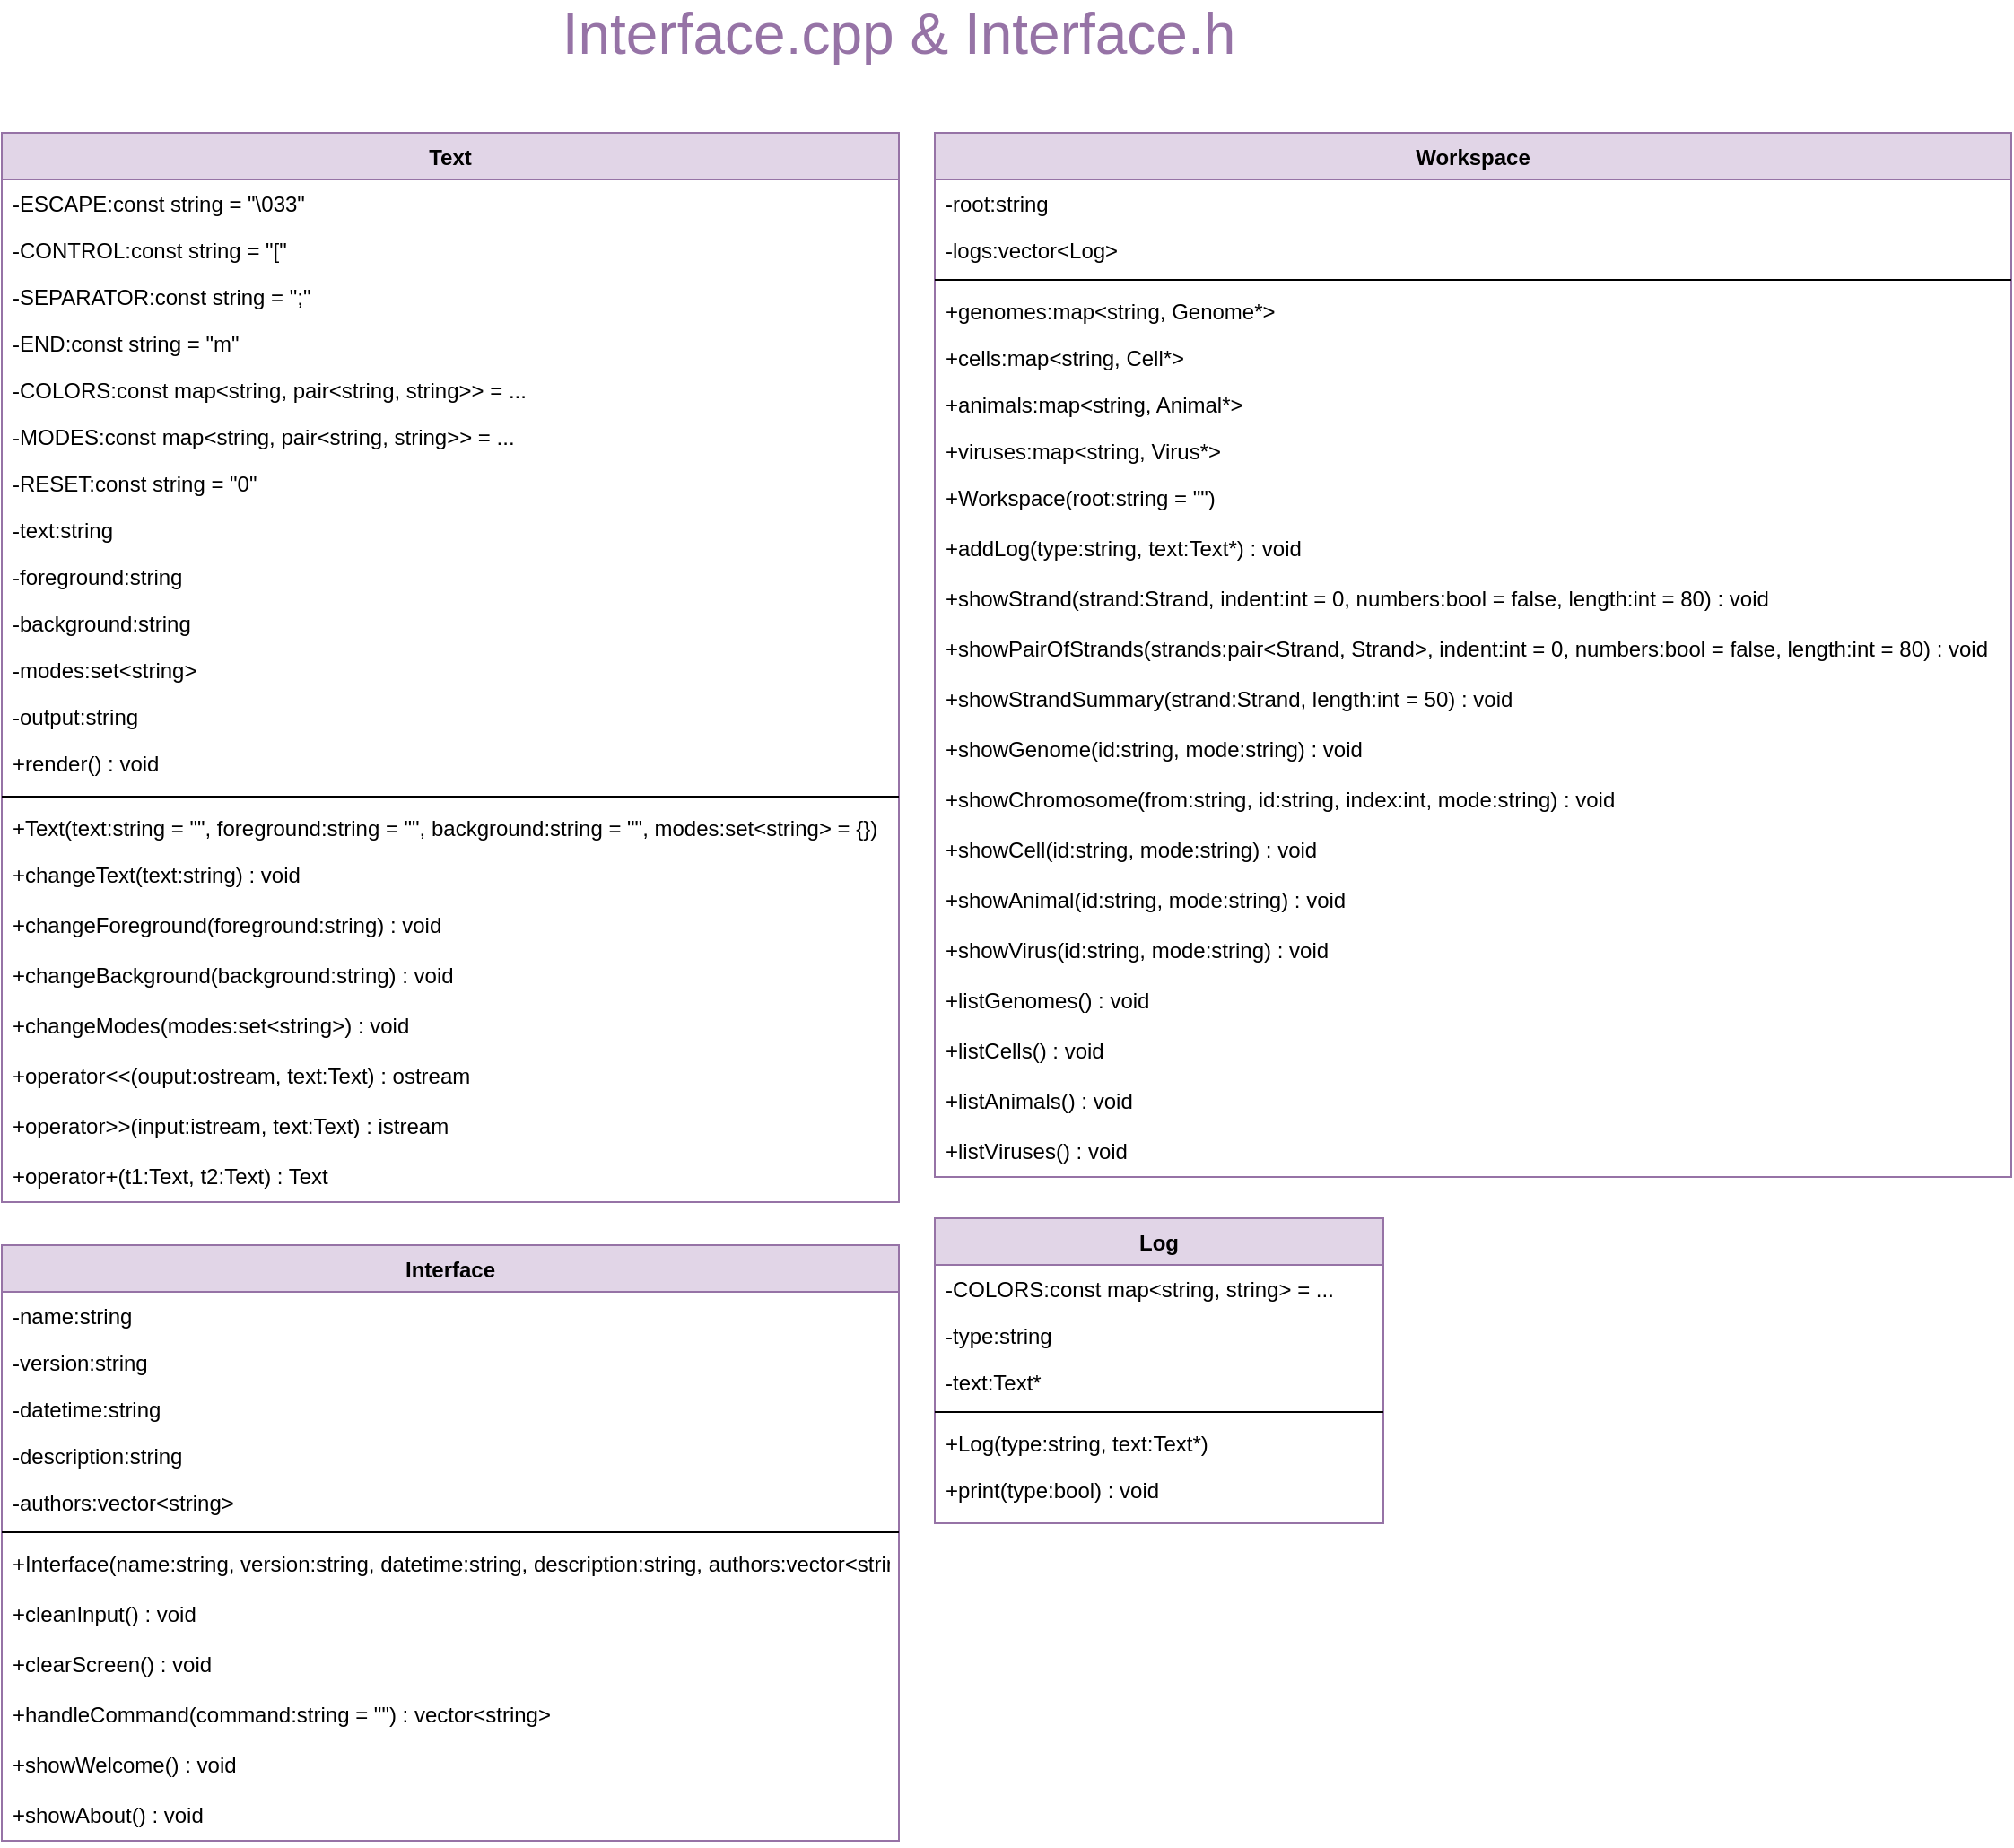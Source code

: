 <mxfile version="20.8.16" type="device"><diagram name="Page-1" id="Bfl2PcAvvotqn7MlZ9hB"><mxGraphModel dx="1376" dy="843" grid="1" gridSize="10" guides="1" tooltips="1" connect="1" arrows="1" fold="1" page="1" pageScale="1" pageWidth="850" pageHeight="1100" math="0" shadow="0"><root><mxCell id="0"/><mxCell id="1" parent="0"/><mxCell id="yZ_PJo_cQ-xDds8gG_ay-1" value="&lt;span style=&quot;font-size: 32px;&quot;&gt;Interface.cpp&lt;/span&gt; &amp;amp; &lt;span style=&quot;font-size: 32px;&quot;&gt;Interface.h&lt;/span&gt;" style="text;html=1;strokeColor=none;fillColor=none;align=center;verticalAlign=middle;whiteSpace=wrap;rounded=0;fontSize=32;fontColor=#9673A6;" parent="1" vertex="1"><mxGeometry x="380" y="90" width="400" height="30" as="geometry"/></mxCell><mxCell id="yZ_PJo_cQ-xDds8gG_ay-2" value="Text" style="swimlane;fontStyle=1;align=center;verticalAlign=top;childLayout=stackLayout;horizontal=1;startSize=26;horizontalStack=0;resizeParent=1;resizeLast=0;collapsible=1;marginBottom=0;rounded=0;shadow=0;strokeWidth=1;fillColor=#e1d5e7;strokeColor=#9673a6;swimlaneFillColor=default;" parent="1" vertex="1"><mxGeometry x="80" y="160" width="500" height="596" as="geometry"><mxRectangle x="550" y="140" width="160" height="26" as="alternateBounds"/></mxGeometry></mxCell><mxCell id="yZ_PJo_cQ-xDds8gG_ay-3" value="-ESCAPE:const string = &quot;\033&quot;" style="text;align=left;verticalAlign=top;spacingLeft=4;spacingRight=4;overflow=hidden;rotatable=0;points=[[0,0.5],[1,0.5]];portConstraint=eastwest;" parent="yZ_PJo_cQ-xDds8gG_ay-2" vertex="1"><mxGeometry y="26" width="500" height="26" as="geometry"/></mxCell><mxCell id="yZ_PJo_cQ-xDds8gG_ay-4" value="-CONTROL:const string = &quot;[&quot;" style="text;align=left;verticalAlign=top;spacingLeft=4;spacingRight=4;overflow=hidden;rotatable=0;points=[[0,0.5],[1,0.5]];portConstraint=eastwest;" parent="yZ_PJo_cQ-xDds8gG_ay-2" vertex="1"><mxGeometry y="52" width="500" height="26" as="geometry"/></mxCell><mxCell id="yZ_PJo_cQ-xDds8gG_ay-5" value="-SEPARATOR:const string = &quot;;&quot;" style="text;align=left;verticalAlign=top;spacingLeft=4;spacingRight=4;overflow=hidden;rotatable=0;points=[[0,0.5],[1,0.5]];portConstraint=eastwest;" parent="yZ_PJo_cQ-xDds8gG_ay-2" vertex="1"><mxGeometry y="78" width="500" height="26" as="geometry"/></mxCell><mxCell id="yZ_PJo_cQ-xDds8gG_ay-6" value="-END:const string = &quot;m&quot;" style="text;align=left;verticalAlign=top;spacingLeft=4;spacingRight=4;overflow=hidden;rotatable=0;points=[[0,0.5],[1,0.5]];portConstraint=eastwest;" parent="yZ_PJo_cQ-xDds8gG_ay-2" vertex="1"><mxGeometry y="104" width="500" height="26" as="geometry"/></mxCell><mxCell id="yZ_PJo_cQ-xDds8gG_ay-7" value="-COLORS:const map&lt;string, pair&lt;string, string&gt;&gt; = ..." style="text;align=left;verticalAlign=top;spacingLeft=4;spacingRight=4;overflow=hidden;rotatable=0;points=[[0,0.5],[1,0.5]];portConstraint=eastwest;" parent="yZ_PJo_cQ-xDds8gG_ay-2" vertex="1"><mxGeometry y="130" width="500" height="26" as="geometry"/></mxCell><mxCell id="yZ_PJo_cQ-xDds8gG_ay-8" value="-MODES:const map&lt;string, pair&lt;string, string&gt;&gt; = ..." style="text;align=left;verticalAlign=top;spacingLeft=4;spacingRight=4;overflow=hidden;rotatable=0;points=[[0,0.5],[1,0.5]];portConstraint=eastwest;" parent="yZ_PJo_cQ-xDds8gG_ay-2" vertex="1"><mxGeometry y="156" width="500" height="26" as="geometry"/></mxCell><mxCell id="yZ_PJo_cQ-xDds8gG_ay-9" value="-RESET:const string = &quot;0&quot;" style="text;align=left;verticalAlign=top;spacingLeft=4;spacingRight=4;overflow=hidden;rotatable=0;points=[[0,0.5],[1,0.5]];portConstraint=eastwest;" parent="yZ_PJo_cQ-xDds8gG_ay-2" vertex="1"><mxGeometry y="182" width="500" height="26" as="geometry"/></mxCell><mxCell id="yZ_PJo_cQ-xDds8gG_ay-10" value="-text:string" style="text;align=left;verticalAlign=top;spacingLeft=4;spacingRight=4;overflow=hidden;rotatable=0;points=[[0,0.5],[1,0.5]];portConstraint=eastwest;" parent="yZ_PJo_cQ-xDds8gG_ay-2" vertex="1"><mxGeometry y="208" width="500" height="26" as="geometry"/></mxCell><mxCell id="yZ_PJo_cQ-xDds8gG_ay-11" value="-foreground:string" style="text;align=left;verticalAlign=top;spacingLeft=4;spacingRight=4;overflow=hidden;rotatable=0;points=[[0,0.5],[1,0.5]];portConstraint=eastwest;" parent="yZ_PJo_cQ-xDds8gG_ay-2" vertex="1"><mxGeometry y="234" width="500" height="26" as="geometry"/></mxCell><mxCell id="yZ_PJo_cQ-xDds8gG_ay-12" value="-background:string" style="text;align=left;verticalAlign=top;spacingLeft=4;spacingRight=4;overflow=hidden;rotatable=0;points=[[0,0.5],[1,0.5]];portConstraint=eastwest;" parent="yZ_PJo_cQ-xDds8gG_ay-2" vertex="1"><mxGeometry y="260" width="500" height="26" as="geometry"/></mxCell><mxCell id="yZ_PJo_cQ-xDds8gG_ay-13" value="-modes:set&lt;string&gt;" style="text;align=left;verticalAlign=top;spacingLeft=4;spacingRight=4;overflow=hidden;rotatable=0;points=[[0,0.5],[1,0.5]];portConstraint=eastwest;" parent="yZ_PJo_cQ-xDds8gG_ay-2" vertex="1"><mxGeometry y="286" width="500" height="26" as="geometry"/></mxCell><mxCell id="yZ_PJo_cQ-xDds8gG_ay-14" value="-output:string" style="text;align=left;verticalAlign=top;spacingLeft=4;spacingRight=4;overflow=hidden;rotatable=0;points=[[0,0.5],[1,0.5]];portConstraint=eastwest;" parent="yZ_PJo_cQ-xDds8gG_ay-2" vertex="1"><mxGeometry y="312" width="500" height="26" as="geometry"/></mxCell><mxCell id="yZ_PJo_cQ-xDds8gG_ay-17" value="+render() : void" style="text;align=left;verticalAlign=top;spacingLeft=4;spacingRight=4;overflow=hidden;rotatable=0;points=[[0,0.5],[1,0.5]];portConstraint=eastwest;" parent="yZ_PJo_cQ-xDds8gG_ay-2" vertex="1"><mxGeometry y="338" width="500" height="28" as="geometry"/></mxCell><mxCell id="yZ_PJo_cQ-xDds8gG_ay-15" value="" style="line;html=1;strokeWidth=1;align=left;verticalAlign=middle;spacingTop=-1;spacingLeft=3;spacingRight=3;rotatable=0;labelPosition=right;points=[];portConstraint=eastwest;" parent="yZ_PJo_cQ-xDds8gG_ay-2" vertex="1"><mxGeometry y="366" width="500" height="8" as="geometry"/></mxCell><mxCell id="yZ_PJo_cQ-xDds8gG_ay-16" value="+Text(text:string = &quot;&quot;, foreground:string = &quot;&quot;, background:string = &quot;&quot;, modes:set&lt;string&gt; = {})" style="text;align=left;verticalAlign=top;spacingLeft=4;spacingRight=4;overflow=hidden;rotatable=0;points=[[0,0.5],[1,0.5]];portConstraint=eastwest;" parent="yZ_PJo_cQ-xDds8gG_ay-2" vertex="1"><mxGeometry y="374" width="500" height="26" as="geometry"/></mxCell><mxCell id="6LVyd901STCdpD1-wKQ_-1" value="+changeText(text:string) : void" style="text;align=left;verticalAlign=top;spacingLeft=4;spacingRight=4;overflow=hidden;rotatable=0;points=[[0,0.5],[1,0.5]];portConstraint=eastwest;" parent="yZ_PJo_cQ-xDds8gG_ay-2" vertex="1"><mxGeometry y="400" width="500" height="28" as="geometry"/></mxCell><mxCell id="6LVyd901STCdpD1-wKQ_-2" value="+changeForeground(foreground:string) : void" style="text;align=left;verticalAlign=top;spacingLeft=4;spacingRight=4;overflow=hidden;rotatable=0;points=[[0,0.5],[1,0.5]];portConstraint=eastwest;" parent="yZ_PJo_cQ-xDds8gG_ay-2" vertex="1"><mxGeometry y="428" width="500" height="28" as="geometry"/></mxCell><mxCell id="6LVyd901STCdpD1-wKQ_-3" value="+changeBackground(background:string) : void" style="text;align=left;verticalAlign=top;spacingLeft=4;spacingRight=4;overflow=hidden;rotatable=0;points=[[0,0.5],[1,0.5]];portConstraint=eastwest;" parent="yZ_PJo_cQ-xDds8gG_ay-2" vertex="1"><mxGeometry y="456" width="500" height="28" as="geometry"/></mxCell><mxCell id="6LVyd901STCdpD1-wKQ_-4" value="+changeModes(modes:set&lt;string&gt;) : void" style="text;align=left;verticalAlign=top;spacingLeft=4;spacingRight=4;overflow=hidden;rotatable=0;points=[[0,0.5],[1,0.5]];portConstraint=eastwest;" parent="yZ_PJo_cQ-xDds8gG_ay-2" vertex="1"><mxGeometry y="484" width="500" height="28" as="geometry"/></mxCell><mxCell id="yZ_PJo_cQ-xDds8gG_ay-18" value="+operator&lt;&lt;(ouput:ostream, text:Text) : ostream" style="text;align=left;verticalAlign=top;spacingLeft=4;spacingRight=4;overflow=hidden;rotatable=0;points=[[0,0.5],[1,0.5]];portConstraint=eastwest;" parent="yZ_PJo_cQ-xDds8gG_ay-2" vertex="1"><mxGeometry y="512" width="500" height="28" as="geometry"/></mxCell><mxCell id="yZ_PJo_cQ-xDds8gG_ay-19" value="+operator&gt;&gt;(input:istream, text:Text) : istream" style="text;align=left;verticalAlign=top;spacingLeft=4;spacingRight=4;overflow=hidden;rotatable=0;points=[[0,0.5],[1,0.5]];portConstraint=eastwest;" parent="yZ_PJo_cQ-xDds8gG_ay-2" vertex="1"><mxGeometry y="540" width="500" height="28" as="geometry"/></mxCell><mxCell id="yZ_PJo_cQ-xDds8gG_ay-20" value="+operator+(t1:Text, t2:Text) : Text" style="text;align=left;verticalAlign=top;spacingLeft=4;spacingRight=4;overflow=hidden;rotatable=0;points=[[0,0.5],[1,0.5]];portConstraint=eastwest;" parent="yZ_PJo_cQ-xDds8gG_ay-2" vertex="1"><mxGeometry y="568" width="500" height="28" as="geometry"/></mxCell><mxCell id="yZ_PJo_cQ-xDds8gG_ay-21" value="Log" style="swimlane;fontStyle=1;align=center;verticalAlign=top;childLayout=stackLayout;horizontal=1;startSize=26;horizontalStack=0;resizeParent=1;resizeLast=0;collapsible=1;marginBottom=0;rounded=0;shadow=0;strokeWidth=1;fillColor=#e1d5e7;strokeColor=#9673a6;swimlaneFillColor=default;" parent="1" vertex="1"><mxGeometry x="600" y="765" width="250" height="170" as="geometry"><mxRectangle x="550" y="140" width="160" height="26" as="alternateBounds"/></mxGeometry></mxCell><mxCell id="yZ_PJo_cQ-xDds8gG_ay-22" value="-COLORS:const map&lt;string, string&gt; = ..." style="text;align=left;verticalAlign=top;spacingLeft=4;spacingRight=4;overflow=hidden;rotatable=0;points=[[0,0.5],[1,0.5]];portConstraint=eastwest;" parent="yZ_PJo_cQ-xDds8gG_ay-21" vertex="1"><mxGeometry y="26" width="250" height="26" as="geometry"/></mxCell><mxCell id="yZ_PJo_cQ-xDds8gG_ay-23" value="-type:string" style="text;align=left;verticalAlign=top;spacingLeft=4;spacingRight=4;overflow=hidden;rotatable=0;points=[[0,0.5],[1,0.5]];portConstraint=eastwest;" parent="yZ_PJo_cQ-xDds8gG_ay-21" vertex="1"><mxGeometry y="52" width="250" height="26" as="geometry"/></mxCell><mxCell id="yZ_PJo_cQ-xDds8gG_ay-24" value="-text:Text*" style="text;align=left;verticalAlign=top;spacingLeft=4;spacingRight=4;overflow=hidden;rotatable=0;points=[[0,0.5],[1,0.5]];portConstraint=eastwest;" parent="yZ_PJo_cQ-xDds8gG_ay-21" vertex="1"><mxGeometry y="78" width="250" height="26" as="geometry"/></mxCell><mxCell id="yZ_PJo_cQ-xDds8gG_ay-25" value="" style="line;html=1;strokeWidth=1;align=left;verticalAlign=middle;spacingTop=-1;spacingLeft=3;spacingRight=3;rotatable=0;labelPosition=right;points=[];portConstraint=eastwest;" parent="yZ_PJo_cQ-xDds8gG_ay-21" vertex="1"><mxGeometry y="104" width="250" height="8" as="geometry"/></mxCell><mxCell id="yZ_PJo_cQ-xDds8gG_ay-26" value="+Log(type:string, text:Text*)" style="text;align=left;verticalAlign=top;spacingLeft=4;spacingRight=4;overflow=hidden;rotatable=0;points=[[0,0.5],[1,0.5]];portConstraint=eastwest;" parent="yZ_PJo_cQ-xDds8gG_ay-21" vertex="1"><mxGeometry y="112" width="250" height="26" as="geometry"/></mxCell><mxCell id="yZ_PJo_cQ-xDds8gG_ay-27" value="+print(type:bool) : void" style="text;align=left;verticalAlign=top;spacingLeft=4;spacingRight=4;overflow=hidden;rotatable=0;points=[[0,0.5],[1,0.5]];portConstraint=eastwest;" parent="yZ_PJo_cQ-xDds8gG_ay-21" vertex="1"><mxGeometry y="138" width="250" height="28" as="geometry"/></mxCell><mxCell id="yZ_PJo_cQ-xDds8gG_ay-28" value="Workspace" style="swimlane;fontStyle=1;align=center;verticalAlign=top;childLayout=stackLayout;horizontal=1;startSize=26;horizontalStack=0;resizeParent=1;resizeLast=0;collapsible=1;marginBottom=0;rounded=0;shadow=0;strokeWidth=1;fillColor=#e1d5e7;strokeColor=#9673a6;swimlaneFillColor=default;" parent="1" vertex="1"><mxGeometry x="600" y="160" width="600" height="582" as="geometry"><mxRectangle x="550" y="140" width="160" height="26" as="alternateBounds"/></mxGeometry></mxCell><mxCell id="yZ_PJo_cQ-xDds8gG_ay-29" value="-root:string" style="text;align=left;verticalAlign=top;spacingLeft=4;spacingRight=4;overflow=hidden;rotatable=0;points=[[0,0.5],[1,0.5]];portConstraint=eastwest;" parent="yZ_PJo_cQ-xDds8gG_ay-28" vertex="1"><mxGeometry y="26" width="600" height="26" as="geometry"/></mxCell><mxCell id="yZ_PJo_cQ-xDds8gG_ay-30" value="-logs:vector&lt;Log&gt;" style="text;align=left;verticalAlign=top;spacingLeft=4;spacingRight=4;overflow=hidden;rotatable=0;points=[[0,0.5],[1,0.5]];portConstraint=eastwest;" parent="yZ_PJo_cQ-xDds8gG_ay-28" vertex="1"><mxGeometry y="52" width="600" height="26" as="geometry"/></mxCell><mxCell id="yZ_PJo_cQ-xDds8gG_ay-31" value="" style="line;html=1;strokeWidth=1;align=left;verticalAlign=middle;spacingTop=-1;spacingLeft=3;spacingRight=3;rotatable=0;labelPosition=right;points=[];portConstraint=eastwest;" parent="yZ_PJo_cQ-xDds8gG_ay-28" vertex="1"><mxGeometry y="78" width="600" height="8" as="geometry"/></mxCell><mxCell id="yZ_PJo_cQ-xDds8gG_ay-32" value="+genomes:map&lt;string, Genome*&gt;" style="text;align=left;verticalAlign=top;spacingLeft=4;spacingRight=4;overflow=hidden;rotatable=0;points=[[0,0.5],[1,0.5]];portConstraint=eastwest;" parent="yZ_PJo_cQ-xDds8gG_ay-28" vertex="1"><mxGeometry y="86" width="600" height="26" as="geometry"/></mxCell><mxCell id="yZ_PJo_cQ-xDds8gG_ay-33" value="+cells:map&lt;string, Cell*&gt;" style="text;align=left;verticalAlign=top;spacingLeft=4;spacingRight=4;overflow=hidden;rotatable=0;points=[[0,0.5],[1,0.5]];portConstraint=eastwest;" parent="yZ_PJo_cQ-xDds8gG_ay-28" vertex="1"><mxGeometry y="112" width="600" height="26" as="geometry"/></mxCell><mxCell id="yZ_PJo_cQ-xDds8gG_ay-34" value="+animals:map&lt;string, Animal*&gt;" style="text;align=left;verticalAlign=top;spacingLeft=4;spacingRight=4;overflow=hidden;rotatable=0;points=[[0,0.5],[1,0.5]];portConstraint=eastwest;" parent="yZ_PJo_cQ-xDds8gG_ay-28" vertex="1"><mxGeometry y="138" width="600" height="26" as="geometry"/></mxCell><mxCell id="yZ_PJo_cQ-xDds8gG_ay-35" value="+viruses:map&lt;string, Virus*&gt;" style="text;align=left;verticalAlign=top;spacingLeft=4;spacingRight=4;overflow=hidden;rotatable=0;points=[[0,0.5],[1,0.5]];portConstraint=eastwest;" parent="yZ_PJo_cQ-xDds8gG_ay-28" vertex="1"><mxGeometry y="164" width="600" height="26" as="geometry"/></mxCell><mxCell id="yZ_PJo_cQ-xDds8gG_ay-36" value="+Workspace(root:string = &quot;&quot;)" style="text;align=left;verticalAlign=top;spacingLeft=4;spacingRight=4;overflow=hidden;rotatable=0;points=[[0,0.5],[1,0.5]];portConstraint=eastwest;" parent="yZ_PJo_cQ-xDds8gG_ay-28" vertex="1"><mxGeometry y="190" width="600" height="28" as="geometry"/></mxCell><mxCell id="yZ_PJo_cQ-xDds8gG_ay-37" value="+addLog(type:string, text:Text*) : void" style="text;align=left;verticalAlign=top;spacingLeft=4;spacingRight=4;overflow=hidden;rotatable=0;points=[[0,0.5],[1,0.5]];portConstraint=eastwest;" parent="yZ_PJo_cQ-xDds8gG_ay-28" vertex="1"><mxGeometry y="218" width="600" height="28" as="geometry"/></mxCell><mxCell id="yZ_PJo_cQ-xDds8gG_ay-38" value="+showStrand(strand:Strand, indent:int = 0, numbers:bool = false, length:int = 80) : void" style="text;align=left;verticalAlign=top;spacingLeft=4;spacingRight=4;overflow=hidden;rotatable=0;points=[[0,0.5],[1,0.5]];portConstraint=eastwest;" parent="yZ_PJo_cQ-xDds8gG_ay-28" vertex="1"><mxGeometry y="246" width="600" height="28" as="geometry"/></mxCell><mxCell id="yZ_PJo_cQ-xDds8gG_ay-39" value="+showPairOfStrands(strands:pair&lt;Strand, Strand&gt;, indent:int = 0, numbers:bool = false, length:int = 80) : void" style="text;align=left;verticalAlign=top;spacingLeft=4;spacingRight=4;overflow=hidden;rotatable=0;points=[[0,0.5],[1,0.5]];portConstraint=eastwest;" parent="yZ_PJo_cQ-xDds8gG_ay-28" vertex="1"><mxGeometry y="274" width="600" height="28" as="geometry"/></mxCell><mxCell id="5hirpFsQvOiJUyO4r-Rm-3" value="+showStrandSummary(strand:Strand, length:int = 50) : void" style="text;align=left;verticalAlign=top;spacingLeft=4;spacingRight=4;overflow=hidden;rotatable=0;points=[[0,0.5],[1,0.5]];portConstraint=eastwest;" parent="yZ_PJo_cQ-xDds8gG_ay-28" vertex="1"><mxGeometry y="302" width="600" height="28" as="geometry"/></mxCell><mxCell id="yZ_PJo_cQ-xDds8gG_ay-40" value="+showGenome(id:string, mode:string) : void" style="text;align=left;verticalAlign=top;spacingLeft=4;spacingRight=4;overflow=hidden;rotatable=0;points=[[0,0.5],[1,0.5]];portConstraint=eastwest;" parent="yZ_PJo_cQ-xDds8gG_ay-28" vertex="1"><mxGeometry y="330" width="600" height="28" as="geometry"/></mxCell><mxCell id="t2k92syDrbPqoFB3sogC-1" value="+showChromosome(from:string, id:string, index:int, mode:string) : void" style="text;align=left;verticalAlign=top;spacingLeft=4;spacingRight=4;overflow=hidden;rotatable=0;points=[[0,0.5],[1,0.5]];portConstraint=eastwest;" parent="yZ_PJo_cQ-xDds8gG_ay-28" vertex="1"><mxGeometry y="358" width="600" height="28" as="geometry"/></mxCell><mxCell id="yZ_PJo_cQ-xDds8gG_ay-41" value="+showCell(id:string, mode:string) : void" style="text;align=left;verticalAlign=top;spacingLeft=4;spacingRight=4;overflow=hidden;rotatable=0;points=[[0,0.5],[1,0.5]];portConstraint=eastwest;" parent="yZ_PJo_cQ-xDds8gG_ay-28" vertex="1"><mxGeometry y="386" width="600" height="28" as="geometry"/></mxCell><mxCell id="yZ_PJo_cQ-xDds8gG_ay-42" value="+showAnimal(id:string, mode:string) : void" style="text;align=left;verticalAlign=top;spacingLeft=4;spacingRight=4;overflow=hidden;rotatable=0;points=[[0,0.5],[1,0.5]];portConstraint=eastwest;" parent="yZ_PJo_cQ-xDds8gG_ay-28" vertex="1"><mxGeometry y="414" width="600" height="28" as="geometry"/></mxCell><mxCell id="yZ_PJo_cQ-xDds8gG_ay-43" value="+showVirus(id:string, mode:string) : void" style="text;align=left;verticalAlign=top;spacingLeft=4;spacingRight=4;overflow=hidden;rotatable=0;points=[[0,0.5],[1,0.5]];portConstraint=eastwest;" parent="yZ_PJo_cQ-xDds8gG_ay-28" vertex="1"><mxGeometry y="442" width="600" height="28" as="geometry"/></mxCell><mxCell id="yZ_PJo_cQ-xDds8gG_ay-44" value="+listGenomes() : void" style="text;align=left;verticalAlign=top;spacingLeft=4;spacingRight=4;overflow=hidden;rotatable=0;points=[[0,0.5],[1,0.5]];portConstraint=eastwest;" parent="yZ_PJo_cQ-xDds8gG_ay-28" vertex="1"><mxGeometry y="470" width="600" height="28" as="geometry"/></mxCell><mxCell id="yZ_PJo_cQ-xDds8gG_ay-45" value="+listCells() : void" style="text;align=left;verticalAlign=top;spacingLeft=4;spacingRight=4;overflow=hidden;rotatable=0;points=[[0,0.5],[1,0.5]];portConstraint=eastwest;" parent="yZ_PJo_cQ-xDds8gG_ay-28" vertex="1"><mxGeometry y="498" width="600" height="28" as="geometry"/></mxCell><mxCell id="yZ_PJo_cQ-xDds8gG_ay-46" value="+listAnimals() : void" style="text;align=left;verticalAlign=top;spacingLeft=4;spacingRight=4;overflow=hidden;rotatable=0;points=[[0,0.5],[1,0.5]];portConstraint=eastwest;" parent="yZ_PJo_cQ-xDds8gG_ay-28" vertex="1"><mxGeometry y="526" width="600" height="28" as="geometry"/></mxCell><mxCell id="yZ_PJo_cQ-xDds8gG_ay-47" value="+listViruses() : void" style="text;align=left;verticalAlign=top;spacingLeft=4;spacingRight=4;overflow=hidden;rotatable=0;points=[[0,0.5],[1,0.5]];portConstraint=eastwest;" parent="yZ_PJo_cQ-xDds8gG_ay-28" vertex="1"><mxGeometry y="554" width="600" height="28" as="geometry"/></mxCell><mxCell id="yZ_PJo_cQ-xDds8gG_ay-48" value="Interface" style="swimlane;fontStyle=1;align=center;verticalAlign=top;childLayout=stackLayout;horizontal=1;startSize=26;horizontalStack=0;resizeParent=1;resizeLast=0;collapsible=1;marginBottom=0;rounded=0;shadow=0;strokeWidth=1;fillColor=#e1d5e7;strokeColor=#9673a6;swimlaneFillColor=default;" parent="1" vertex="1"><mxGeometry x="80" y="780" width="500" height="332" as="geometry"><mxRectangle x="550" y="140" width="160" height="26" as="alternateBounds"/></mxGeometry></mxCell><mxCell id="yZ_PJo_cQ-xDds8gG_ay-49" value="-name:string" style="text;align=left;verticalAlign=top;spacingLeft=4;spacingRight=4;overflow=hidden;rotatable=0;points=[[0,0.5],[1,0.5]];portConstraint=eastwest;" parent="yZ_PJo_cQ-xDds8gG_ay-48" vertex="1"><mxGeometry y="26" width="500" height="26" as="geometry"/></mxCell><mxCell id="yZ_PJo_cQ-xDds8gG_ay-50" value="-version:string  " style="text;align=left;verticalAlign=top;spacingLeft=4;spacingRight=4;overflow=hidden;rotatable=0;points=[[0,0.5],[1,0.5]];portConstraint=eastwest;" parent="yZ_PJo_cQ-xDds8gG_ay-48" vertex="1"><mxGeometry y="52" width="500" height="26" as="geometry"/></mxCell><mxCell id="yZ_PJo_cQ-xDds8gG_ay-51" value="-datetime:string  " style="text;align=left;verticalAlign=top;spacingLeft=4;spacingRight=4;overflow=hidden;rotatable=0;points=[[0,0.5],[1,0.5]];portConstraint=eastwest;" parent="yZ_PJo_cQ-xDds8gG_ay-48" vertex="1"><mxGeometry y="78" width="500" height="26" as="geometry"/></mxCell><mxCell id="yZ_PJo_cQ-xDds8gG_ay-52" value="-description:string  " style="text;align=left;verticalAlign=top;spacingLeft=4;spacingRight=4;overflow=hidden;rotatable=0;points=[[0,0.5],[1,0.5]];portConstraint=eastwest;" parent="yZ_PJo_cQ-xDds8gG_ay-48" vertex="1"><mxGeometry y="104" width="500" height="26" as="geometry"/></mxCell><mxCell id="yZ_PJo_cQ-xDds8gG_ay-53" value="-authors:vector&lt;string&gt;  " style="text;align=left;verticalAlign=top;spacingLeft=4;spacingRight=4;overflow=hidden;rotatable=0;points=[[0,0.5],[1,0.5]];portConstraint=eastwest;" parent="yZ_PJo_cQ-xDds8gG_ay-48" vertex="1"><mxGeometry y="130" width="500" height="26" as="geometry"/></mxCell><mxCell id="yZ_PJo_cQ-xDds8gG_ay-54" value="" style="line;html=1;strokeWidth=1;align=left;verticalAlign=middle;spacingTop=-1;spacingLeft=3;spacingRight=3;rotatable=0;labelPosition=right;points=[];portConstraint=eastwest;" parent="yZ_PJo_cQ-xDds8gG_ay-48" vertex="1"><mxGeometry y="156" width="500" height="8" as="geometry"/></mxCell><mxCell id="yZ_PJo_cQ-xDds8gG_ay-55" value="+Interface(name:string, version:string, datetime:string, description:string, authors:vector&lt;string&gt;)" style="text;align=left;verticalAlign=top;spacingLeft=4;spacingRight=4;overflow=hidden;rotatable=0;points=[[0,0.5],[1,0.5]];portConstraint=eastwest;" parent="yZ_PJo_cQ-xDds8gG_ay-48" vertex="1"><mxGeometry y="164" width="500" height="28" as="geometry"/></mxCell><mxCell id="yZ_PJo_cQ-xDds8gG_ay-56" value="+cleanInput() : void" style="text;align=left;verticalAlign=top;spacingLeft=4;spacingRight=4;overflow=hidden;rotatable=0;points=[[0,0.5],[1,0.5]];portConstraint=eastwest;" parent="yZ_PJo_cQ-xDds8gG_ay-48" vertex="1"><mxGeometry y="192" width="500" height="28" as="geometry"/></mxCell><mxCell id="yZ_PJo_cQ-xDds8gG_ay-57" value="+clearScreen() : void" style="text;align=left;verticalAlign=top;spacingLeft=4;spacingRight=4;overflow=hidden;rotatable=0;points=[[0,0.5],[1,0.5]];portConstraint=eastwest;" parent="yZ_PJo_cQ-xDds8gG_ay-48" vertex="1"><mxGeometry y="220" width="500" height="28" as="geometry"/></mxCell><mxCell id="yZ_PJo_cQ-xDds8gG_ay-63" value="+handleCommand(command:string = &quot;&quot;) : vector&lt;string&gt;" style="text;align=left;verticalAlign=top;spacingLeft=4;spacingRight=4;overflow=hidden;rotatable=0;points=[[0,0.5],[1,0.5]];portConstraint=eastwest;" parent="yZ_PJo_cQ-xDds8gG_ay-48" vertex="1"><mxGeometry y="248" width="500" height="28" as="geometry"/></mxCell><mxCell id="yZ_PJo_cQ-xDds8gG_ay-64" value="+showWelcome() : void" style="text;align=left;verticalAlign=top;spacingLeft=4;spacingRight=4;overflow=hidden;rotatable=0;points=[[0,0.5],[1,0.5]];portConstraint=eastwest;" parent="yZ_PJo_cQ-xDds8gG_ay-48" vertex="1"><mxGeometry y="276" width="500" height="28" as="geometry"/></mxCell><mxCell id="yZ_PJo_cQ-xDds8gG_ay-65" value="+showAbout() : void" style="text;align=left;verticalAlign=top;spacingLeft=4;spacingRight=4;overflow=hidden;rotatable=0;points=[[0,0.5],[1,0.5]];portConstraint=eastwest;" parent="yZ_PJo_cQ-xDds8gG_ay-48" vertex="1"><mxGeometry y="304" width="500" height="28" as="geometry"/></mxCell></root></mxGraphModel></diagram></mxfile>